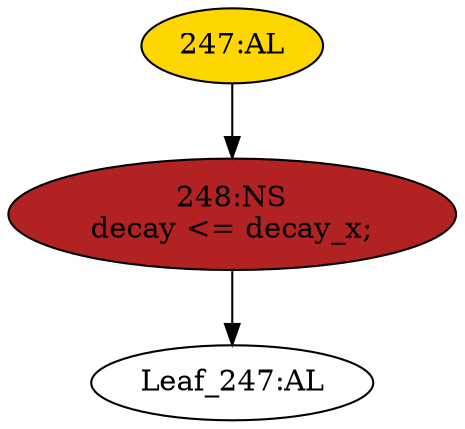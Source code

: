 strict digraph "" {
	node [label="\N"];
	"247:AL"	 [ast="<pyverilog.vparser.ast.Always object at 0x7f9307144fd0>",
		clk_sens=False,
		fillcolor=gold,
		label="247:AL",
		sens="['decay_x']",
		statements="[]",
		style=filled,
		typ=Always,
		use_var="['decay_x']"];
	"248:NS"	 [ast="<pyverilog.vparser.ast.NonblockingSubstitution object at 0x7f9307172190>",
		fillcolor=firebrick,
		label="248:NS
decay <= decay_x;",
		statements="[<pyverilog.vparser.ast.NonblockingSubstitution object at 0x7f9307172190>]",
		style=filled,
		typ=NonblockingSubstitution];
	"247:AL" -> "248:NS"	 [cond="[]",
		lineno=None];
	"Leaf_247:AL"	 [def_var="['decay']",
		label="Leaf_247:AL"];
	"248:NS" -> "Leaf_247:AL"	 [cond="[]",
		lineno=None];
}
